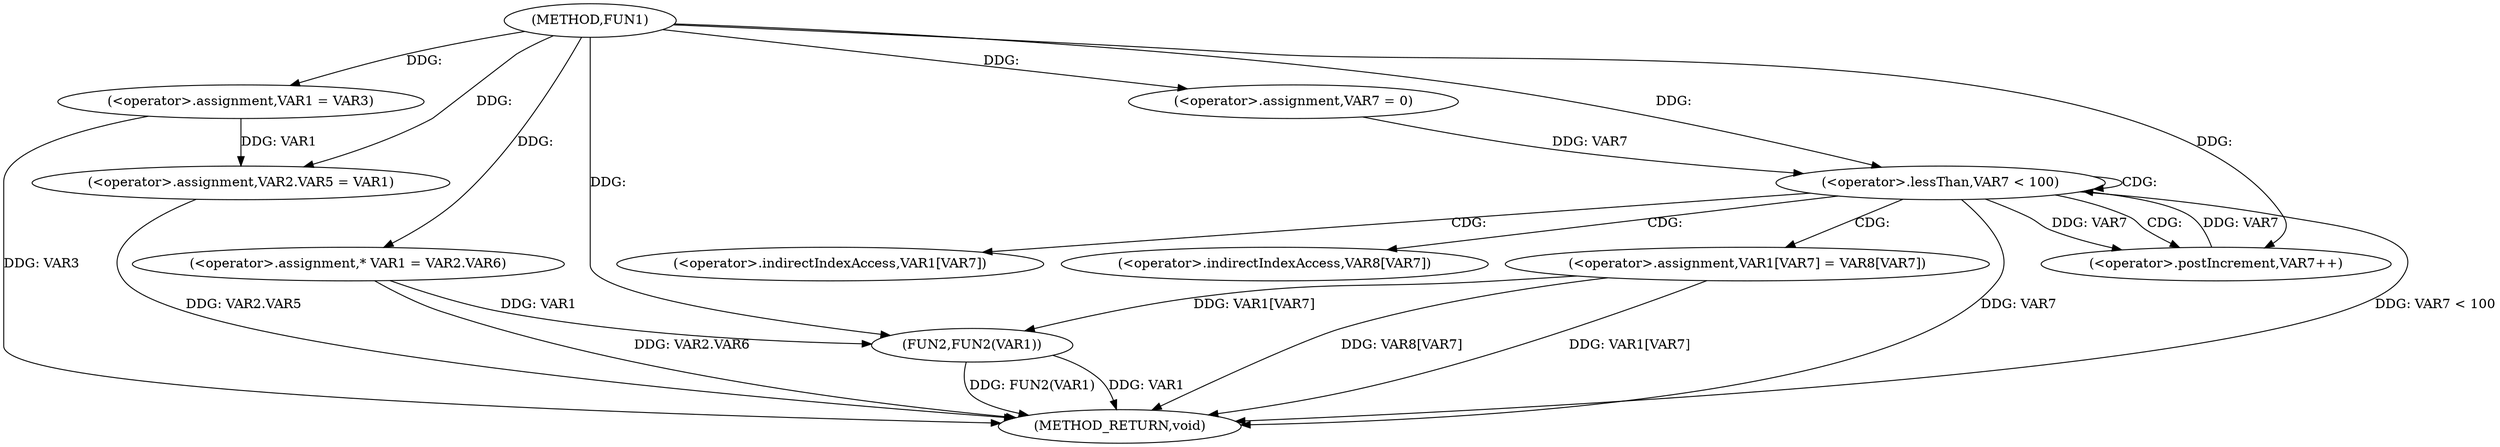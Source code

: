 digraph FUN1 {  
"1000100" [label = "(METHOD,FUN1)" ]
"1000143" [label = "(METHOD_RETURN,void)" ]
"1000106" [label = "(<operator>.assignment,VAR1 = VAR3)" ]
"1000109" [label = "(<operator>.assignment,VAR2.VAR5 = VAR1)" ]
"1000116" [label = "(<operator>.assignment,* VAR1 = VAR2.VAR6)" ]
"1000125" [label = "(<operator>.assignment,VAR7 = 0)" ]
"1000128" [label = "(<operator>.lessThan,VAR7 < 100)" ]
"1000131" [label = "(<operator>.postIncrement,VAR7++)" ]
"1000134" [label = "(<operator>.assignment,VAR1[VAR7] = VAR8[VAR7])" ]
"1000141" [label = "(FUN2,FUN2(VAR1))" ]
"1000135" [label = "(<operator>.indirectIndexAccess,VAR1[VAR7])" ]
"1000138" [label = "(<operator>.indirectIndexAccess,VAR8[VAR7])" ]
  "1000141" -> "1000143"  [ label = "DDG: VAR1"] 
  "1000106" -> "1000143"  [ label = "DDG: VAR3"] 
  "1000141" -> "1000143"  [ label = "DDG: FUN2(VAR1)"] 
  "1000116" -> "1000143"  [ label = "DDG: VAR2.VAR6"] 
  "1000128" -> "1000143"  [ label = "DDG: VAR7"] 
  "1000134" -> "1000143"  [ label = "DDG: VAR1[VAR7]"] 
  "1000109" -> "1000143"  [ label = "DDG: VAR2.VAR5"] 
  "1000128" -> "1000143"  [ label = "DDG: VAR7 < 100"] 
  "1000134" -> "1000143"  [ label = "DDG: VAR8[VAR7]"] 
  "1000100" -> "1000106"  [ label = "DDG: "] 
  "1000106" -> "1000109"  [ label = "DDG: VAR1"] 
  "1000100" -> "1000109"  [ label = "DDG: "] 
  "1000100" -> "1000116"  [ label = "DDG: "] 
  "1000100" -> "1000125"  [ label = "DDG: "] 
  "1000125" -> "1000128"  [ label = "DDG: VAR7"] 
  "1000131" -> "1000128"  [ label = "DDG: VAR7"] 
  "1000100" -> "1000128"  [ label = "DDG: "] 
  "1000128" -> "1000131"  [ label = "DDG: VAR7"] 
  "1000100" -> "1000131"  [ label = "DDG: "] 
  "1000116" -> "1000141"  [ label = "DDG: VAR1"] 
  "1000134" -> "1000141"  [ label = "DDG: VAR1[VAR7]"] 
  "1000100" -> "1000141"  [ label = "DDG: "] 
  "1000128" -> "1000128"  [ label = "CDG: "] 
  "1000128" -> "1000131"  [ label = "CDG: "] 
  "1000128" -> "1000135"  [ label = "CDG: "] 
  "1000128" -> "1000138"  [ label = "CDG: "] 
  "1000128" -> "1000134"  [ label = "CDG: "] 
}
